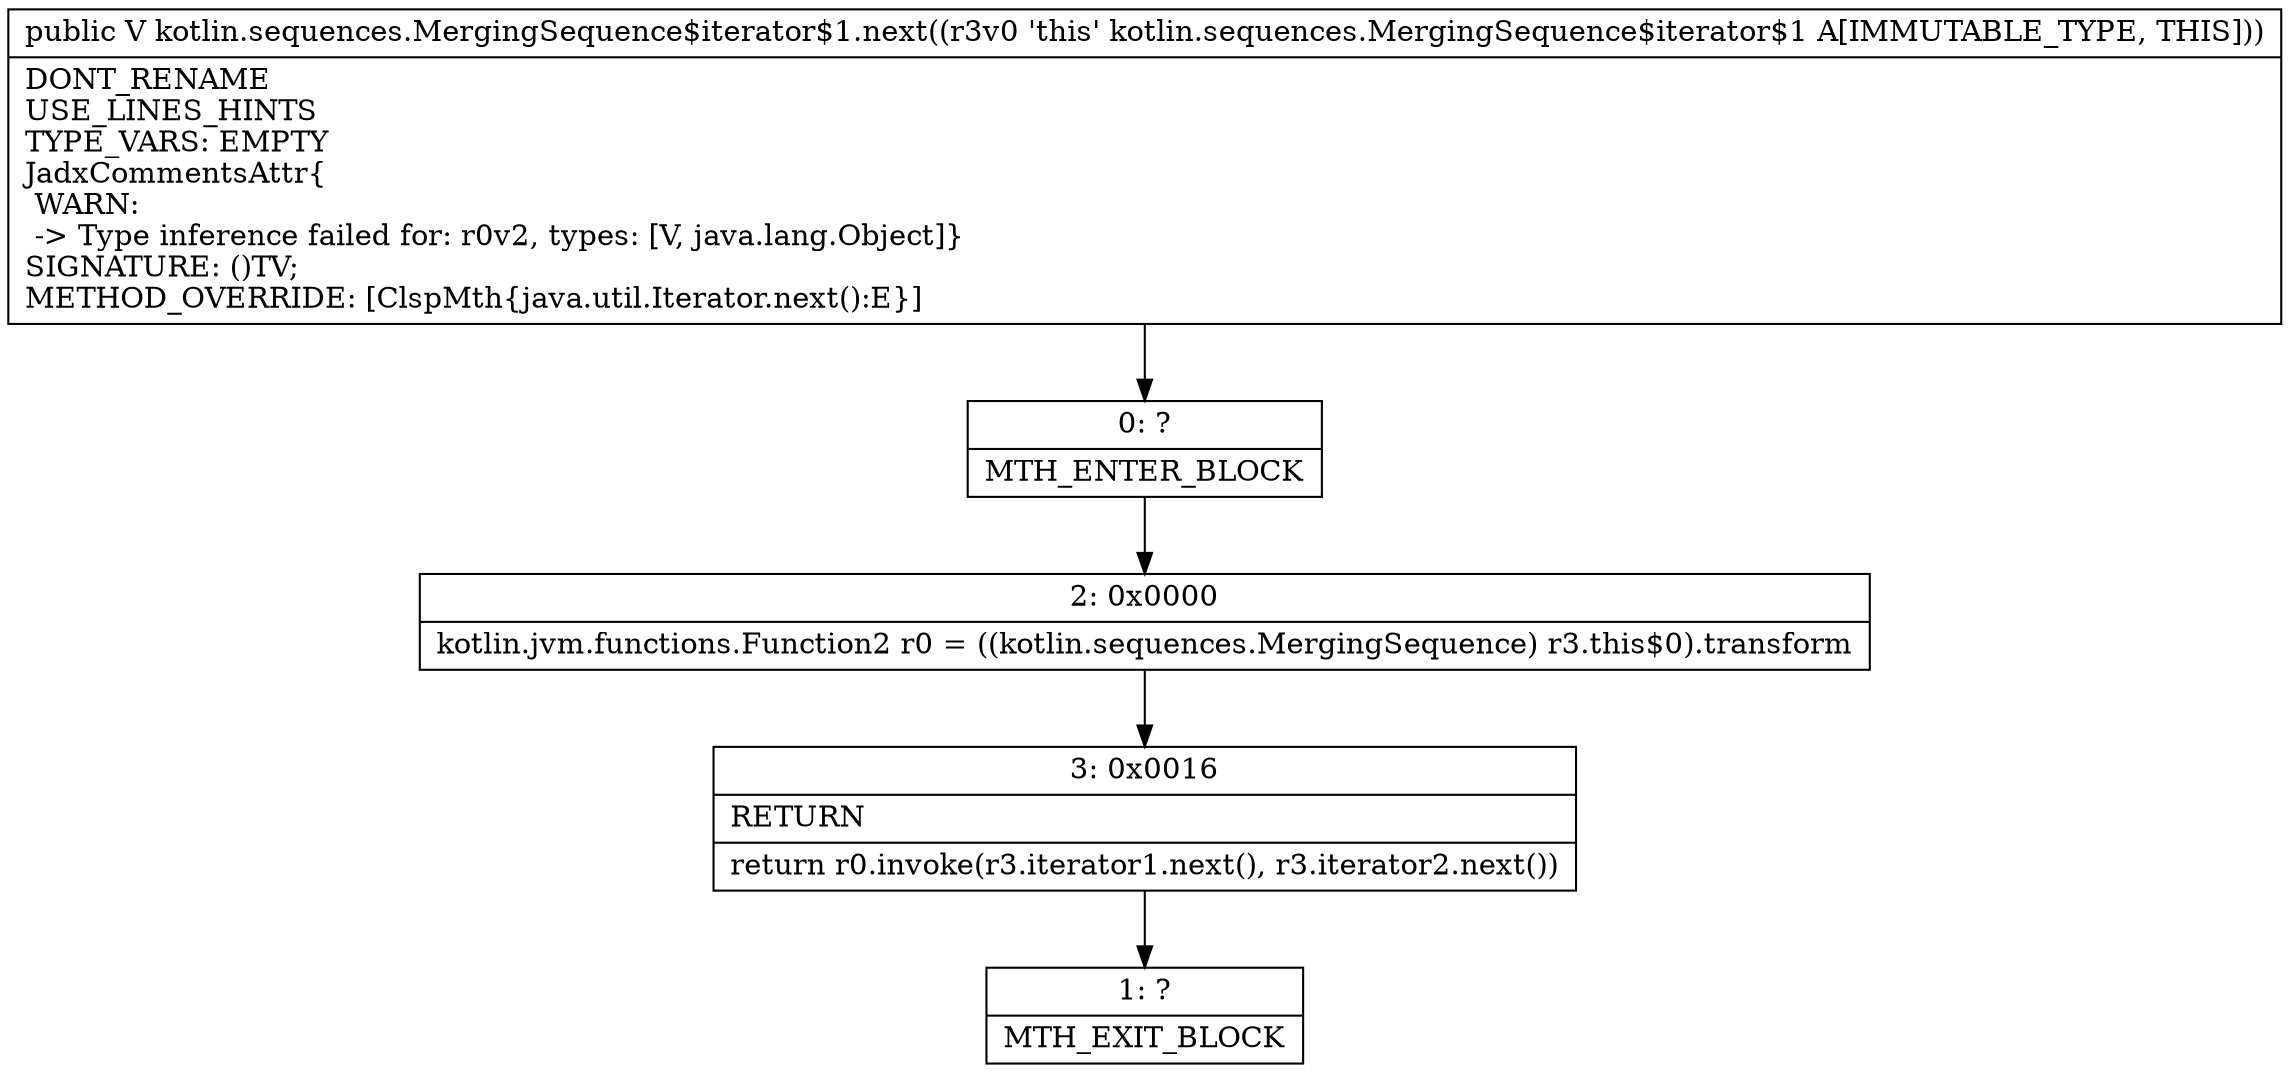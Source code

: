 digraph "CFG forkotlin.sequences.MergingSequence$iterator$1.next()Ljava\/lang\/Object;" {
Node_0 [shape=record,label="{0\:\ ?|MTH_ENTER_BLOCK\l}"];
Node_2 [shape=record,label="{2\:\ 0x0000|kotlin.jvm.functions.Function2 r0 = ((kotlin.sequences.MergingSequence) r3.this$0).transform\l}"];
Node_3 [shape=record,label="{3\:\ 0x0016|RETURN\l|return r0.invoke(r3.iterator1.next(), r3.iterator2.next())\l}"];
Node_1 [shape=record,label="{1\:\ ?|MTH_EXIT_BLOCK\l}"];
MethodNode[shape=record,label="{public V kotlin.sequences.MergingSequence$iterator$1.next((r3v0 'this' kotlin.sequences.MergingSequence$iterator$1 A[IMMUTABLE_TYPE, THIS]))  | DONT_RENAME\lUSE_LINES_HINTS\lTYPE_VARS: EMPTY\lJadxCommentsAttr\{\l WARN: \l \-\> Type inference failed for: r0v2, types: [V, java.lang.Object]\}\lSIGNATURE: ()TV;\lMETHOD_OVERRIDE: [ClspMth\{java.util.Iterator.next():E\}]\l}"];
MethodNode -> Node_0;Node_0 -> Node_2;
Node_2 -> Node_3;
Node_3 -> Node_1;
}

